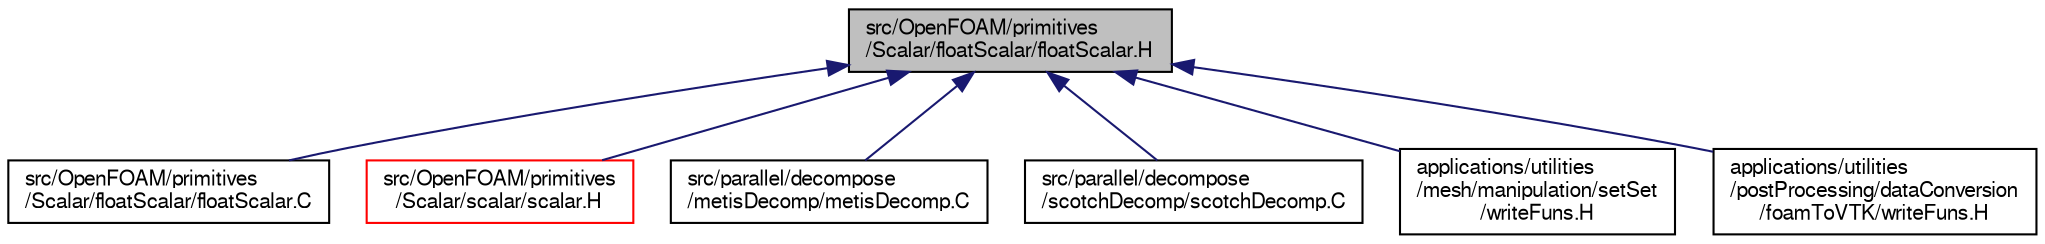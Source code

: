 digraph "src/OpenFOAM/primitives/Scalar/floatScalar/floatScalar.H"
{
  bgcolor="transparent";
  edge [fontname="FreeSans",fontsize="10",labelfontname="FreeSans",labelfontsize="10"];
  node [fontname="FreeSans",fontsize="10",shape=record];
  Node21 [label="src/OpenFOAM/primitives\l/Scalar/floatScalar/floatScalar.H",height=0.2,width=0.4,color="black", fillcolor="grey75", style="filled", fontcolor="black"];
  Node21 -> Node22 [dir="back",color="midnightblue",fontsize="10",style="solid",fontname="FreeSans"];
  Node22 [label="src/OpenFOAM/primitives\l/Scalar/floatScalar/floatScalar.C",height=0.2,width=0.4,color="black",URL="$a12506.html"];
  Node21 -> Node23 [dir="back",color="midnightblue",fontsize="10",style="solid",fontname="FreeSans"];
  Node23 [label="src/OpenFOAM/primitives\l/Scalar/scalar/scalar.H",height=0.2,width=0.4,color="red",URL="$a12533.html"];
  Node21 -> Node2844 [dir="back",color="midnightblue",fontsize="10",style="solid",fontname="FreeSans"];
  Node2844 [label="src/parallel/decompose\l/metisDecomp/metisDecomp.C",height=0.2,width=0.4,color="black",URL="$a13034.html"];
  Node21 -> Node2851 [dir="back",color="midnightblue",fontsize="10",style="solid",fontname="FreeSans"];
  Node2851 [label="src/parallel/decompose\l/scotchDecomp/scotchDecomp.C",height=0.2,width=0.4,color="black",URL="$a13049.html"];
  Node21 -> Node5582 [dir="back",color="midnightblue",fontsize="10",style="solid",fontname="FreeSans"];
  Node5582 [label="applications/utilities\l/mesh/manipulation/setSet\l/writeFuns.H",height=0.2,width=0.4,color="black",URL="$a38867.html"];
  Node21 -> Node1060 [dir="back",color="midnightblue",fontsize="10",style="solid",fontname="FreeSans"];
  Node1060 [label="applications/utilities\l/postProcessing/dataConversion\l/foamToVTK/writeFuns.H",height=0.2,width=0.4,color="black",URL="$a38870.html"];
}
